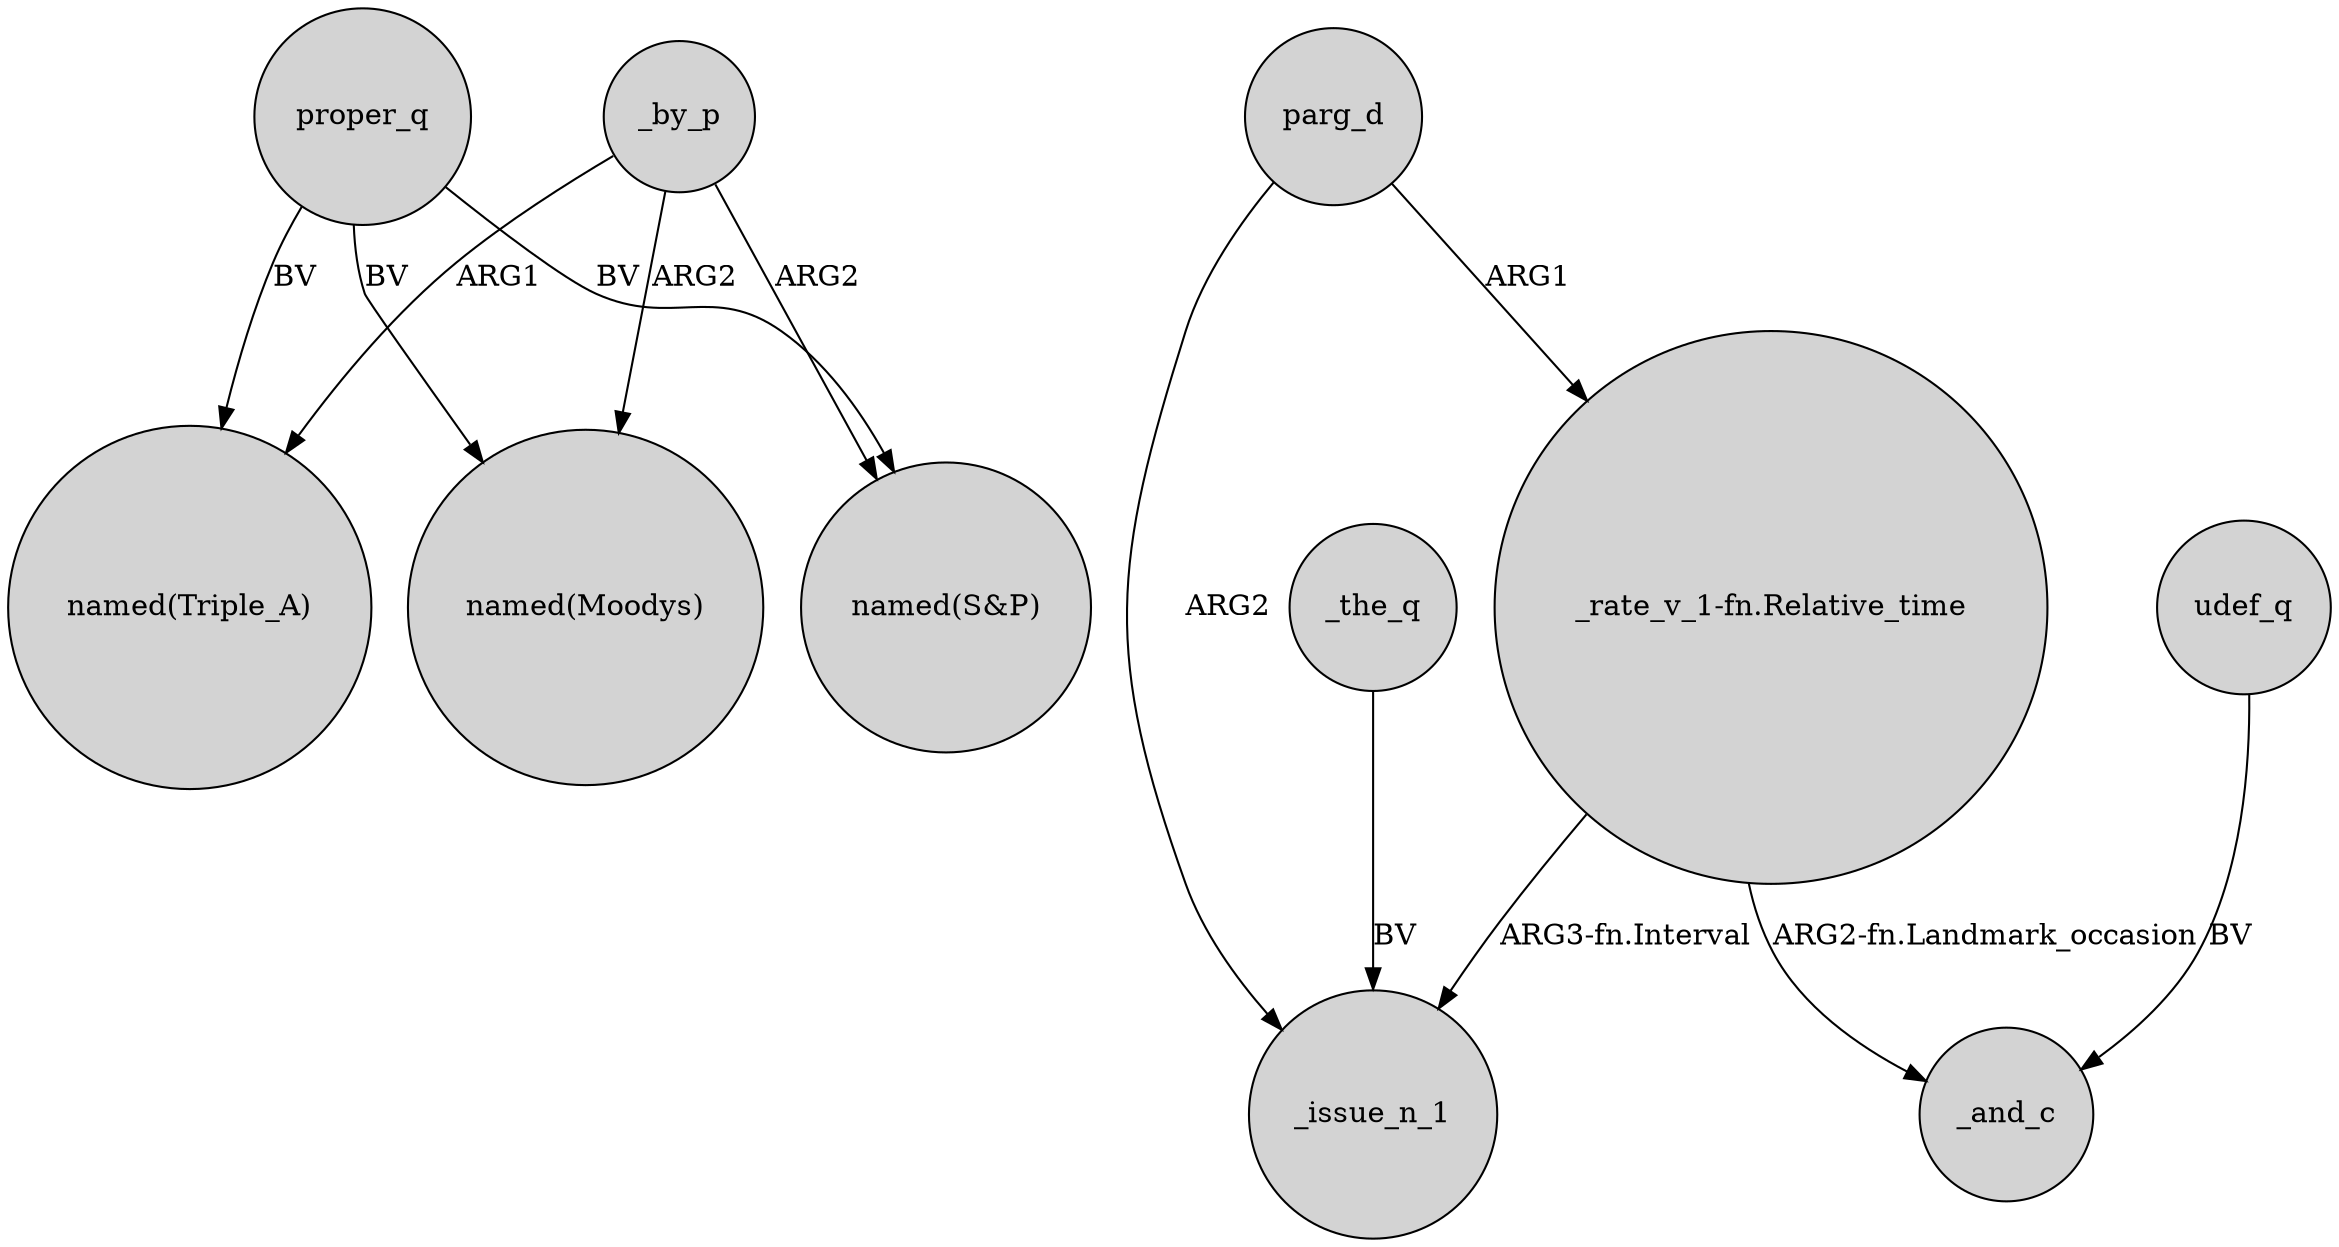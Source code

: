 digraph {
	node [shape=circle style=filled]
	proper_q -> "named(Triple_A)" [label=BV]
	parg_d -> _issue_n_1 [label=ARG2]
	parg_d -> "_rate_v_1-fn.Relative_time" [label=ARG1]
	"_rate_v_1-fn.Relative_time" -> _and_c [label="ARG2-fn.Landmark_occasion"]
	_by_p -> "named(Triple_A)" [label=ARG1]
	proper_q -> "named(S&P)" [label=BV]
	udef_q -> _and_c [label=BV]
	_by_p -> "named(S&P)" [label=ARG2]
	"_rate_v_1-fn.Relative_time" -> _issue_n_1 [label="ARG3-fn.Interval"]
	_by_p -> "named(Moodys)" [label=ARG2]
	proper_q -> "named(Moodys)" [label=BV]
	_the_q -> _issue_n_1 [label=BV]
}
